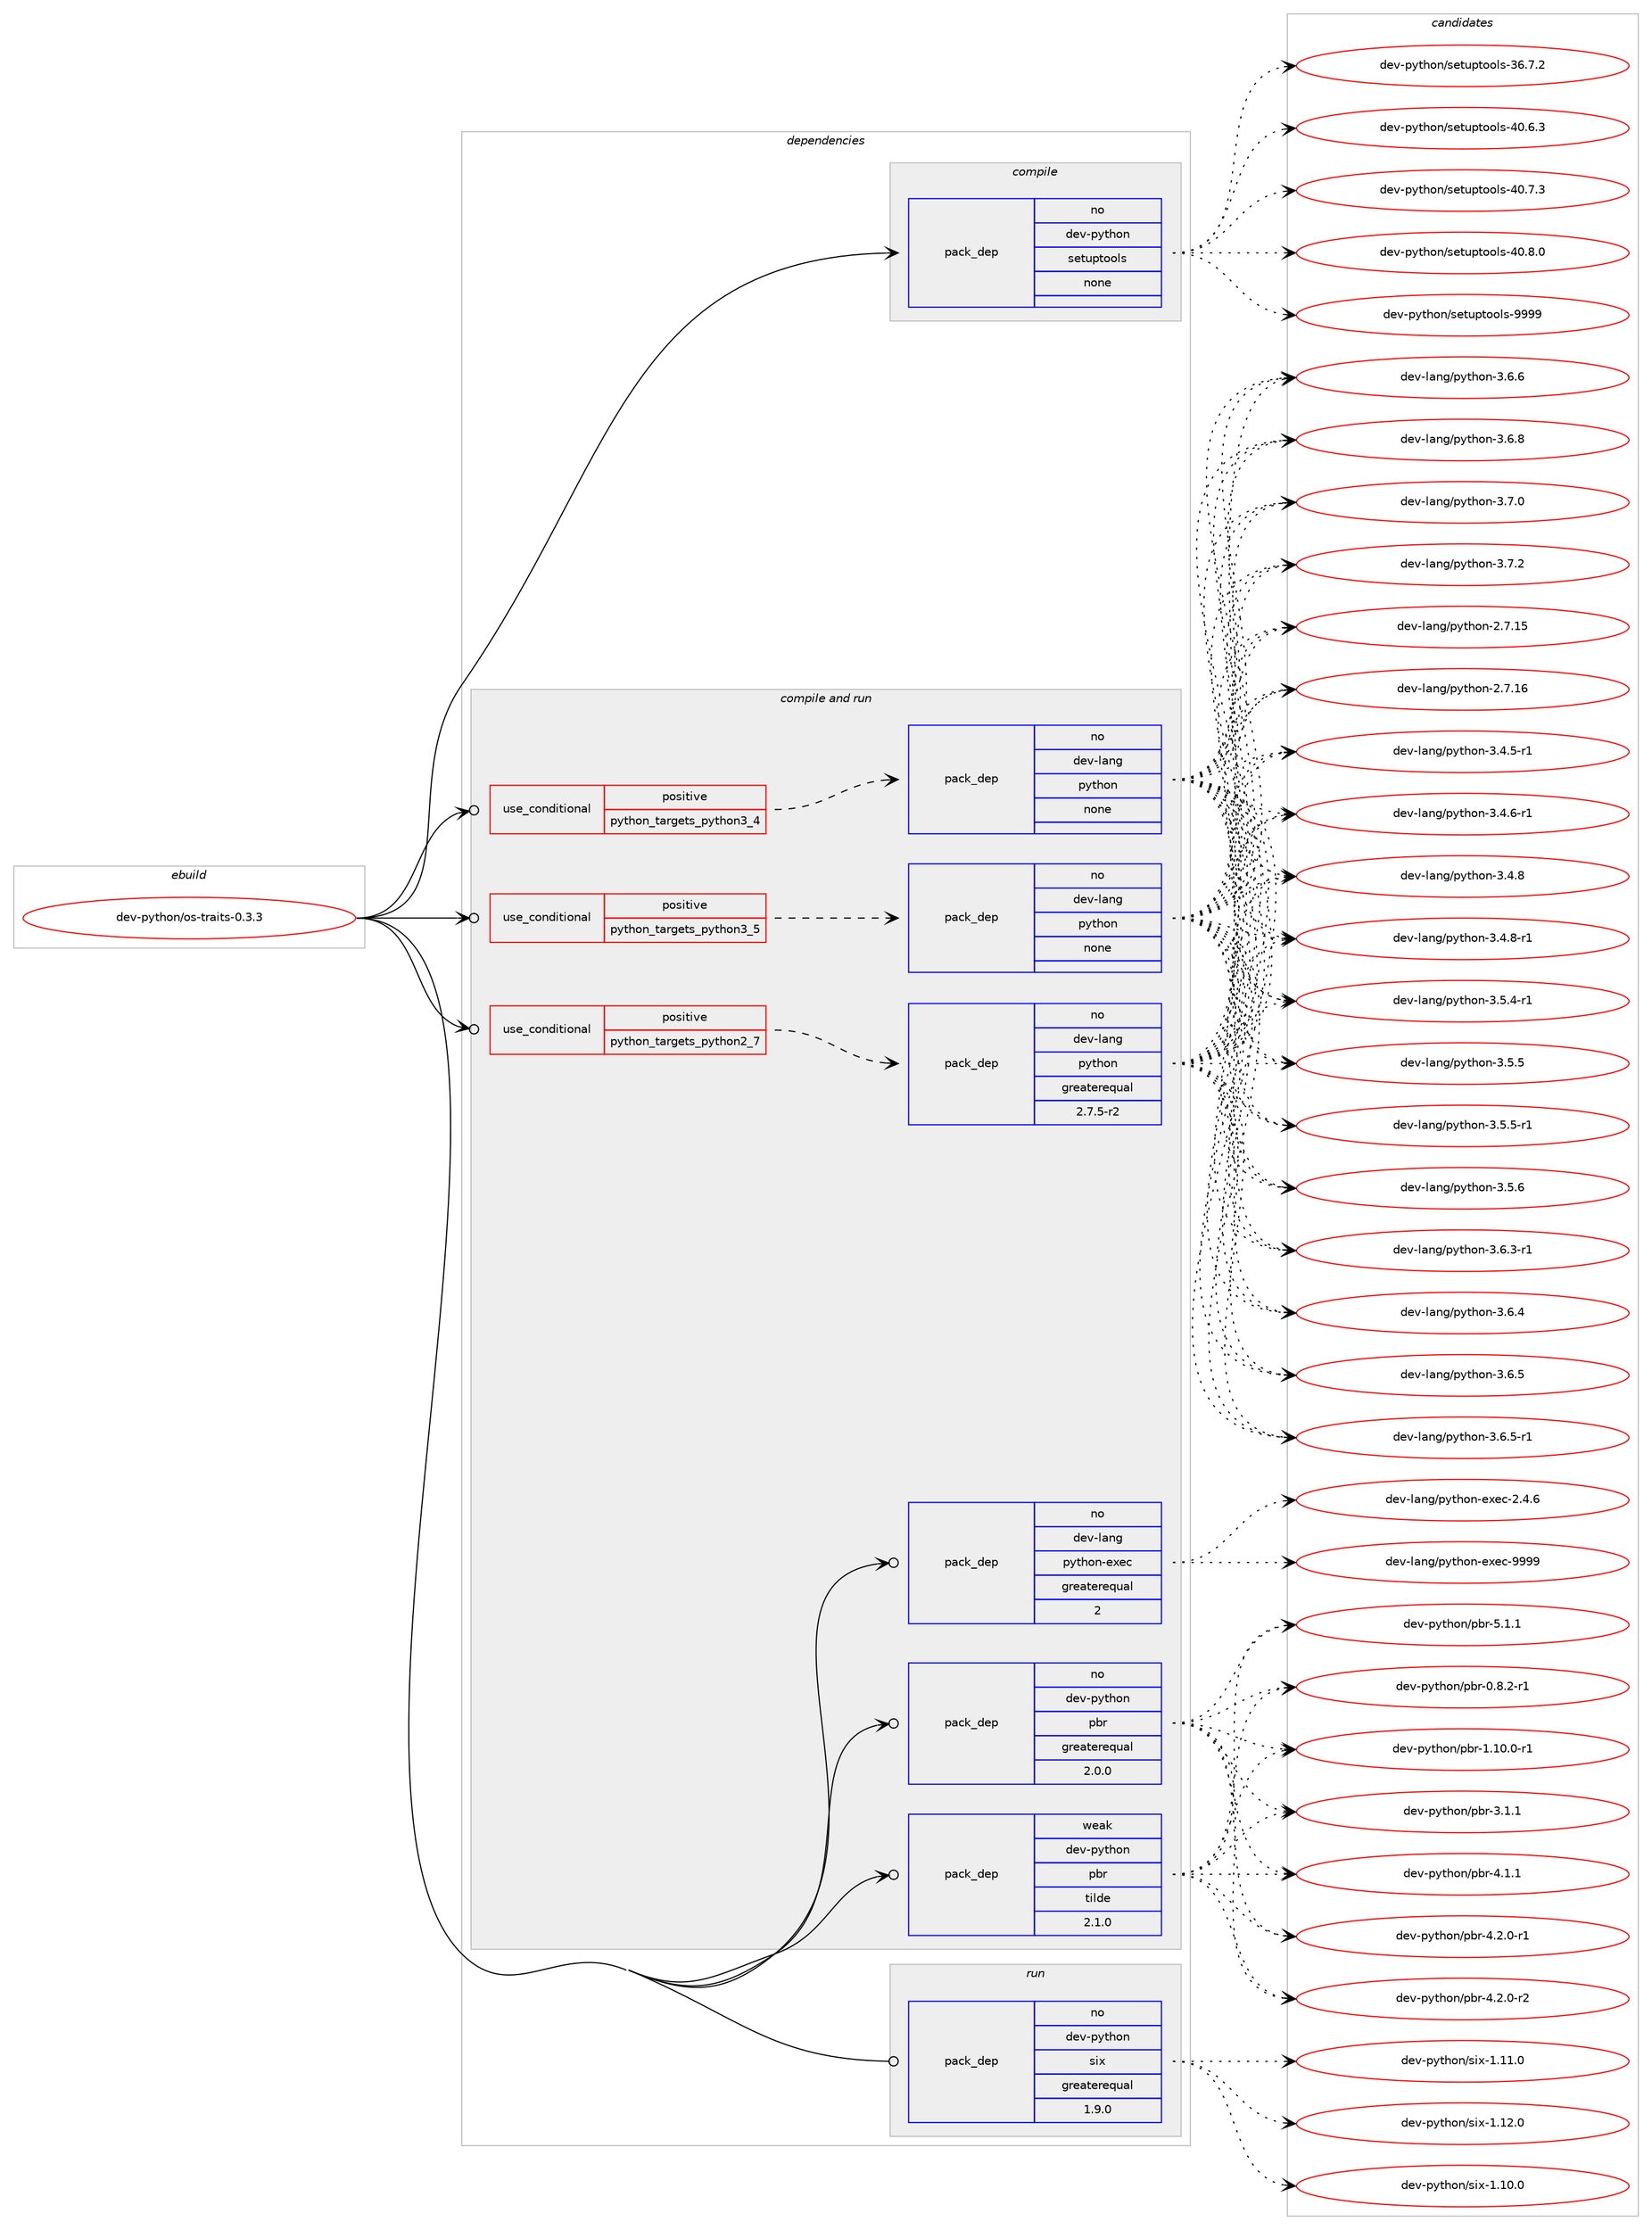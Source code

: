 digraph prolog {

# *************
# Graph options
# *************

newrank=true;
concentrate=true;
compound=true;
graph [rankdir=LR,fontname=Helvetica,fontsize=10,ranksep=1.5];#, ranksep=2.5, nodesep=0.2];
edge  [arrowhead=vee];
node  [fontname=Helvetica,fontsize=10];

# **********
# The ebuild
# **********

subgraph cluster_leftcol {
color=gray;
rank=same;
label=<<i>ebuild</i>>;
id [label="dev-python/os-traits-0.3.3", color=red, width=4, href="../dev-python/os-traits-0.3.3.svg"];
}

# ****************
# The dependencies
# ****************

subgraph cluster_midcol {
color=gray;
label=<<i>dependencies</i>>;
subgraph cluster_compile {
fillcolor="#eeeeee";
style=filled;
label=<<i>compile</i>>;
subgraph pack1020408 {
dependency1422309 [label=<<TABLE BORDER="0" CELLBORDER="1" CELLSPACING="0" CELLPADDING="4" WIDTH="220"><TR><TD ROWSPAN="6" CELLPADDING="30">pack_dep</TD></TR><TR><TD WIDTH="110">no</TD></TR><TR><TD>dev-python</TD></TR><TR><TD>setuptools</TD></TR><TR><TD>none</TD></TR><TR><TD></TD></TR></TABLE>>, shape=none, color=blue];
}
id:e -> dependency1422309:w [weight=20,style="solid",arrowhead="vee"];
}
subgraph cluster_compileandrun {
fillcolor="#eeeeee";
style=filled;
label=<<i>compile and run</i>>;
subgraph cond378624 {
dependency1422310 [label=<<TABLE BORDER="0" CELLBORDER="1" CELLSPACING="0" CELLPADDING="4"><TR><TD ROWSPAN="3" CELLPADDING="10">use_conditional</TD></TR><TR><TD>positive</TD></TR><TR><TD>python_targets_python2_7</TD></TR></TABLE>>, shape=none, color=red];
subgraph pack1020409 {
dependency1422311 [label=<<TABLE BORDER="0" CELLBORDER="1" CELLSPACING="0" CELLPADDING="4" WIDTH="220"><TR><TD ROWSPAN="6" CELLPADDING="30">pack_dep</TD></TR><TR><TD WIDTH="110">no</TD></TR><TR><TD>dev-lang</TD></TR><TR><TD>python</TD></TR><TR><TD>greaterequal</TD></TR><TR><TD>2.7.5-r2</TD></TR></TABLE>>, shape=none, color=blue];
}
dependency1422310:e -> dependency1422311:w [weight=20,style="dashed",arrowhead="vee"];
}
id:e -> dependency1422310:w [weight=20,style="solid",arrowhead="odotvee"];
subgraph cond378625 {
dependency1422312 [label=<<TABLE BORDER="0" CELLBORDER="1" CELLSPACING="0" CELLPADDING="4"><TR><TD ROWSPAN="3" CELLPADDING="10">use_conditional</TD></TR><TR><TD>positive</TD></TR><TR><TD>python_targets_python3_4</TD></TR></TABLE>>, shape=none, color=red];
subgraph pack1020410 {
dependency1422313 [label=<<TABLE BORDER="0" CELLBORDER="1" CELLSPACING="0" CELLPADDING="4" WIDTH="220"><TR><TD ROWSPAN="6" CELLPADDING="30">pack_dep</TD></TR><TR><TD WIDTH="110">no</TD></TR><TR><TD>dev-lang</TD></TR><TR><TD>python</TD></TR><TR><TD>none</TD></TR><TR><TD></TD></TR></TABLE>>, shape=none, color=blue];
}
dependency1422312:e -> dependency1422313:w [weight=20,style="dashed",arrowhead="vee"];
}
id:e -> dependency1422312:w [weight=20,style="solid",arrowhead="odotvee"];
subgraph cond378626 {
dependency1422314 [label=<<TABLE BORDER="0" CELLBORDER="1" CELLSPACING="0" CELLPADDING="4"><TR><TD ROWSPAN="3" CELLPADDING="10">use_conditional</TD></TR><TR><TD>positive</TD></TR><TR><TD>python_targets_python3_5</TD></TR></TABLE>>, shape=none, color=red];
subgraph pack1020411 {
dependency1422315 [label=<<TABLE BORDER="0" CELLBORDER="1" CELLSPACING="0" CELLPADDING="4" WIDTH="220"><TR><TD ROWSPAN="6" CELLPADDING="30">pack_dep</TD></TR><TR><TD WIDTH="110">no</TD></TR><TR><TD>dev-lang</TD></TR><TR><TD>python</TD></TR><TR><TD>none</TD></TR><TR><TD></TD></TR></TABLE>>, shape=none, color=blue];
}
dependency1422314:e -> dependency1422315:w [weight=20,style="dashed",arrowhead="vee"];
}
id:e -> dependency1422314:w [weight=20,style="solid",arrowhead="odotvee"];
subgraph pack1020412 {
dependency1422316 [label=<<TABLE BORDER="0" CELLBORDER="1" CELLSPACING="0" CELLPADDING="4" WIDTH="220"><TR><TD ROWSPAN="6" CELLPADDING="30">pack_dep</TD></TR><TR><TD WIDTH="110">no</TD></TR><TR><TD>dev-lang</TD></TR><TR><TD>python-exec</TD></TR><TR><TD>greaterequal</TD></TR><TR><TD>2</TD></TR></TABLE>>, shape=none, color=blue];
}
id:e -> dependency1422316:w [weight=20,style="solid",arrowhead="odotvee"];
subgraph pack1020413 {
dependency1422317 [label=<<TABLE BORDER="0" CELLBORDER="1" CELLSPACING="0" CELLPADDING="4" WIDTH="220"><TR><TD ROWSPAN="6" CELLPADDING="30">pack_dep</TD></TR><TR><TD WIDTH="110">no</TD></TR><TR><TD>dev-python</TD></TR><TR><TD>pbr</TD></TR><TR><TD>greaterequal</TD></TR><TR><TD>2.0.0</TD></TR></TABLE>>, shape=none, color=blue];
}
id:e -> dependency1422317:w [weight=20,style="solid",arrowhead="odotvee"];
subgraph pack1020414 {
dependency1422318 [label=<<TABLE BORDER="0" CELLBORDER="1" CELLSPACING="0" CELLPADDING="4" WIDTH="220"><TR><TD ROWSPAN="6" CELLPADDING="30">pack_dep</TD></TR><TR><TD WIDTH="110">weak</TD></TR><TR><TD>dev-python</TD></TR><TR><TD>pbr</TD></TR><TR><TD>tilde</TD></TR><TR><TD>2.1.0</TD></TR></TABLE>>, shape=none, color=blue];
}
id:e -> dependency1422318:w [weight=20,style="solid",arrowhead="odotvee"];
}
subgraph cluster_run {
fillcolor="#eeeeee";
style=filled;
label=<<i>run</i>>;
subgraph pack1020415 {
dependency1422319 [label=<<TABLE BORDER="0" CELLBORDER="1" CELLSPACING="0" CELLPADDING="4" WIDTH="220"><TR><TD ROWSPAN="6" CELLPADDING="30">pack_dep</TD></TR><TR><TD WIDTH="110">no</TD></TR><TR><TD>dev-python</TD></TR><TR><TD>six</TD></TR><TR><TD>greaterequal</TD></TR><TR><TD>1.9.0</TD></TR></TABLE>>, shape=none, color=blue];
}
id:e -> dependency1422319:w [weight=20,style="solid",arrowhead="odot"];
}
}

# **************
# The candidates
# **************

subgraph cluster_choices {
rank=same;
color=gray;
label=<<i>candidates</i>>;

subgraph choice1020408 {
color=black;
nodesep=1;
choice100101118451121211161041111104711510111611711211611111110811545515446554650 [label="dev-python/setuptools-36.7.2", color=red, width=4,href="../dev-python/setuptools-36.7.2.svg"];
choice100101118451121211161041111104711510111611711211611111110811545524846544651 [label="dev-python/setuptools-40.6.3", color=red, width=4,href="../dev-python/setuptools-40.6.3.svg"];
choice100101118451121211161041111104711510111611711211611111110811545524846554651 [label="dev-python/setuptools-40.7.3", color=red, width=4,href="../dev-python/setuptools-40.7.3.svg"];
choice100101118451121211161041111104711510111611711211611111110811545524846564648 [label="dev-python/setuptools-40.8.0", color=red, width=4,href="../dev-python/setuptools-40.8.0.svg"];
choice10010111845112121116104111110471151011161171121161111111081154557575757 [label="dev-python/setuptools-9999", color=red, width=4,href="../dev-python/setuptools-9999.svg"];
dependency1422309:e -> choice100101118451121211161041111104711510111611711211611111110811545515446554650:w [style=dotted,weight="100"];
dependency1422309:e -> choice100101118451121211161041111104711510111611711211611111110811545524846544651:w [style=dotted,weight="100"];
dependency1422309:e -> choice100101118451121211161041111104711510111611711211611111110811545524846554651:w [style=dotted,weight="100"];
dependency1422309:e -> choice100101118451121211161041111104711510111611711211611111110811545524846564648:w [style=dotted,weight="100"];
dependency1422309:e -> choice10010111845112121116104111110471151011161171121161111111081154557575757:w [style=dotted,weight="100"];
}
subgraph choice1020409 {
color=black;
nodesep=1;
choice10010111845108971101034711212111610411111045504655464953 [label="dev-lang/python-2.7.15", color=red, width=4,href="../dev-lang/python-2.7.15.svg"];
choice10010111845108971101034711212111610411111045504655464954 [label="dev-lang/python-2.7.16", color=red, width=4,href="../dev-lang/python-2.7.16.svg"];
choice1001011184510897110103471121211161041111104551465246534511449 [label="dev-lang/python-3.4.5-r1", color=red, width=4,href="../dev-lang/python-3.4.5-r1.svg"];
choice1001011184510897110103471121211161041111104551465246544511449 [label="dev-lang/python-3.4.6-r1", color=red, width=4,href="../dev-lang/python-3.4.6-r1.svg"];
choice100101118451089711010347112121116104111110455146524656 [label="dev-lang/python-3.4.8", color=red, width=4,href="../dev-lang/python-3.4.8.svg"];
choice1001011184510897110103471121211161041111104551465246564511449 [label="dev-lang/python-3.4.8-r1", color=red, width=4,href="../dev-lang/python-3.4.8-r1.svg"];
choice1001011184510897110103471121211161041111104551465346524511449 [label="dev-lang/python-3.5.4-r1", color=red, width=4,href="../dev-lang/python-3.5.4-r1.svg"];
choice100101118451089711010347112121116104111110455146534653 [label="dev-lang/python-3.5.5", color=red, width=4,href="../dev-lang/python-3.5.5.svg"];
choice1001011184510897110103471121211161041111104551465346534511449 [label="dev-lang/python-3.5.5-r1", color=red, width=4,href="../dev-lang/python-3.5.5-r1.svg"];
choice100101118451089711010347112121116104111110455146534654 [label="dev-lang/python-3.5.6", color=red, width=4,href="../dev-lang/python-3.5.6.svg"];
choice1001011184510897110103471121211161041111104551465446514511449 [label="dev-lang/python-3.6.3-r1", color=red, width=4,href="../dev-lang/python-3.6.3-r1.svg"];
choice100101118451089711010347112121116104111110455146544652 [label="dev-lang/python-3.6.4", color=red, width=4,href="../dev-lang/python-3.6.4.svg"];
choice100101118451089711010347112121116104111110455146544653 [label="dev-lang/python-3.6.5", color=red, width=4,href="../dev-lang/python-3.6.5.svg"];
choice1001011184510897110103471121211161041111104551465446534511449 [label="dev-lang/python-3.6.5-r1", color=red, width=4,href="../dev-lang/python-3.6.5-r1.svg"];
choice100101118451089711010347112121116104111110455146544654 [label="dev-lang/python-3.6.6", color=red, width=4,href="../dev-lang/python-3.6.6.svg"];
choice100101118451089711010347112121116104111110455146544656 [label="dev-lang/python-3.6.8", color=red, width=4,href="../dev-lang/python-3.6.8.svg"];
choice100101118451089711010347112121116104111110455146554648 [label="dev-lang/python-3.7.0", color=red, width=4,href="../dev-lang/python-3.7.0.svg"];
choice100101118451089711010347112121116104111110455146554650 [label="dev-lang/python-3.7.2", color=red, width=4,href="../dev-lang/python-3.7.2.svg"];
dependency1422311:e -> choice10010111845108971101034711212111610411111045504655464953:w [style=dotted,weight="100"];
dependency1422311:e -> choice10010111845108971101034711212111610411111045504655464954:w [style=dotted,weight="100"];
dependency1422311:e -> choice1001011184510897110103471121211161041111104551465246534511449:w [style=dotted,weight="100"];
dependency1422311:e -> choice1001011184510897110103471121211161041111104551465246544511449:w [style=dotted,weight="100"];
dependency1422311:e -> choice100101118451089711010347112121116104111110455146524656:w [style=dotted,weight="100"];
dependency1422311:e -> choice1001011184510897110103471121211161041111104551465246564511449:w [style=dotted,weight="100"];
dependency1422311:e -> choice1001011184510897110103471121211161041111104551465346524511449:w [style=dotted,weight="100"];
dependency1422311:e -> choice100101118451089711010347112121116104111110455146534653:w [style=dotted,weight="100"];
dependency1422311:e -> choice1001011184510897110103471121211161041111104551465346534511449:w [style=dotted,weight="100"];
dependency1422311:e -> choice100101118451089711010347112121116104111110455146534654:w [style=dotted,weight="100"];
dependency1422311:e -> choice1001011184510897110103471121211161041111104551465446514511449:w [style=dotted,weight="100"];
dependency1422311:e -> choice100101118451089711010347112121116104111110455146544652:w [style=dotted,weight="100"];
dependency1422311:e -> choice100101118451089711010347112121116104111110455146544653:w [style=dotted,weight="100"];
dependency1422311:e -> choice1001011184510897110103471121211161041111104551465446534511449:w [style=dotted,weight="100"];
dependency1422311:e -> choice100101118451089711010347112121116104111110455146544654:w [style=dotted,weight="100"];
dependency1422311:e -> choice100101118451089711010347112121116104111110455146544656:w [style=dotted,weight="100"];
dependency1422311:e -> choice100101118451089711010347112121116104111110455146554648:w [style=dotted,weight="100"];
dependency1422311:e -> choice100101118451089711010347112121116104111110455146554650:w [style=dotted,weight="100"];
}
subgraph choice1020410 {
color=black;
nodesep=1;
choice10010111845108971101034711212111610411111045504655464953 [label="dev-lang/python-2.7.15", color=red, width=4,href="../dev-lang/python-2.7.15.svg"];
choice10010111845108971101034711212111610411111045504655464954 [label="dev-lang/python-2.7.16", color=red, width=4,href="../dev-lang/python-2.7.16.svg"];
choice1001011184510897110103471121211161041111104551465246534511449 [label="dev-lang/python-3.4.5-r1", color=red, width=4,href="../dev-lang/python-3.4.5-r1.svg"];
choice1001011184510897110103471121211161041111104551465246544511449 [label="dev-lang/python-3.4.6-r1", color=red, width=4,href="../dev-lang/python-3.4.6-r1.svg"];
choice100101118451089711010347112121116104111110455146524656 [label="dev-lang/python-3.4.8", color=red, width=4,href="../dev-lang/python-3.4.8.svg"];
choice1001011184510897110103471121211161041111104551465246564511449 [label="dev-lang/python-3.4.8-r1", color=red, width=4,href="../dev-lang/python-3.4.8-r1.svg"];
choice1001011184510897110103471121211161041111104551465346524511449 [label="dev-lang/python-3.5.4-r1", color=red, width=4,href="../dev-lang/python-3.5.4-r1.svg"];
choice100101118451089711010347112121116104111110455146534653 [label="dev-lang/python-3.5.5", color=red, width=4,href="../dev-lang/python-3.5.5.svg"];
choice1001011184510897110103471121211161041111104551465346534511449 [label="dev-lang/python-3.5.5-r1", color=red, width=4,href="../dev-lang/python-3.5.5-r1.svg"];
choice100101118451089711010347112121116104111110455146534654 [label="dev-lang/python-3.5.6", color=red, width=4,href="../dev-lang/python-3.5.6.svg"];
choice1001011184510897110103471121211161041111104551465446514511449 [label="dev-lang/python-3.6.3-r1", color=red, width=4,href="../dev-lang/python-3.6.3-r1.svg"];
choice100101118451089711010347112121116104111110455146544652 [label="dev-lang/python-3.6.4", color=red, width=4,href="../dev-lang/python-3.6.4.svg"];
choice100101118451089711010347112121116104111110455146544653 [label="dev-lang/python-3.6.5", color=red, width=4,href="../dev-lang/python-3.6.5.svg"];
choice1001011184510897110103471121211161041111104551465446534511449 [label="dev-lang/python-3.6.5-r1", color=red, width=4,href="../dev-lang/python-3.6.5-r1.svg"];
choice100101118451089711010347112121116104111110455146544654 [label="dev-lang/python-3.6.6", color=red, width=4,href="../dev-lang/python-3.6.6.svg"];
choice100101118451089711010347112121116104111110455146544656 [label="dev-lang/python-3.6.8", color=red, width=4,href="../dev-lang/python-3.6.8.svg"];
choice100101118451089711010347112121116104111110455146554648 [label="dev-lang/python-3.7.0", color=red, width=4,href="../dev-lang/python-3.7.0.svg"];
choice100101118451089711010347112121116104111110455146554650 [label="dev-lang/python-3.7.2", color=red, width=4,href="../dev-lang/python-3.7.2.svg"];
dependency1422313:e -> choice10010111845108971101034711212111610411111045504655464953:w [style=dotted,weight="100"];
dependency1422313:e -> choice10010111845108971101034711212111610411111045504655464954:w [style=dotted,weight="100"];
dependency1422313:e -> choice1001011184510897110103471121211161041111104551465246534511449:w [style=dotted,weight="100"];
dependency1422313:e -> choice1001011184510897110103471121211161041111104551465246544511449:w [style=dotted,weight="100"];
dependency1422313:e -> choice100101118451089711010347112121116104111110455146524656:w [style=dotted,weight="100"];
dependency1422313:e -> choice1001011184510897110103471121211161041111104551465246564511449:w [style=dotted,weight="100"];
dependency1422313:e -> choice1001011184510897110103471121211161041111104551465346524511449:w [style=dotted,weight="100"];
dependency1422313:e -> choice100101118451089711010347112121116104111110455146534653:w [style=dotted,weight="100"];
dependency1422313:e -> choice1001011184510897110103471121211161041111104551465346534511449:w [style=dotted,weight="100"];
dependency1422313:e -> choice100101118451089711010347112121116104111110455146534654:w [style=dotted,weight="100"];
dependency1422313:e -> choice1001011184510897110103471121211161041111104551465446514511449:w [style=dotted,weight="100"];
dependency1422313:e -> choice100101118451089711010347112121116104111110455146544652:w [style=dotted,weight="100"];
dependency1422313:e -> choice100101118451089711010347112121116104111110455146544653:w [style=dotted,weight="100"];
dependency1422313:e -> choice1001011184510897110103471121211161041111104551465446534511449:w [style=dotted,weight="100"];
dependency1422313:e -> choice100101118451089711010347112121116104111110455146544654:w [style=dotted,weight="100"];
dependency1422313:e -> choice100101118451089711010347112121116104111110455146544656:w [style=dotted,weight="100"];
dependency1422313:e -> choice100101118451089711010347112121116104111110455146554648:w [style=dotted,weight="100"];
dependency1422313:e -> choice100101118451089711010347112121116104111110455146554650:w [style=dotted,weight="100"];
}
subgraph choice1020411 {
color=black;
nodesep=1;
choice10010111845108971101034711212111610411111045504655464953 [label="dev-lang/python-2.7.15", color=red, width=4,href="../dev-lang/python-2.7.15.svg"];
choice10010111845108971101034711212111610411111045504655464954 [label="dev-lang/python-2.7.16", color=red, width=4,href="../dev-lang/python-2.7.16.svg"];
choice1001011184510897110103471121211161041111104551465246534511449 [label="dev-lang/python-3.4.5-r1", color=red, width=4,href="../dev-lang/python-3.4.5-r1.svg"];
choice1001011184510897110103471121211161041111104551465246544511449 [label="dev-lang/python-3.4.6-r1", color=red, width=4,href="../dev-lang/python-3.4.6-r1.svg"];
choice100101118451089711010347112121116104111110455146524656 [label="dev-lang/python-3.4.8", color=red, width=4,href="../dev-lang/python-3.4.8.svg"];
choice1001011184510897110103471121211161041111104551465246564511449 [label="dev-lang/python-3.4.8-r1", color=red, width=4,href="../dev-lang/python-3.4.8-r1.svg"];
choice1001011184510897110103471121211161041111104551465346524511449 [label="dev-lang/python-3.5.4-r1", color=red, width=4,href="../dev-lang/python-3.5.4-r1.svg"];
choice100101118451089711010347112121116104111110455146534653 [label="dev-lang/python-3.5.5", color=red, width=4,href="../dev-lang/python-3.5.5.svg"];
choice1001011184510897110103471121211161041111104551465346534511449 [label="dev-lang/python-3.5.5-r1", color=red, width=4,href="../dev-lang/python-3.5.5-r1.svg"];
choice100101118451089711010347112121116104111110455146534654 [label="dev-lang/python-3.5.6", color=red, width=4,href="../dev-lang/python-3.5.6.svg"];
choice1001011184510897110103471121211161041111104551465446514511449 [label="dev-lang/python-3.6.3-r1", color=red, width=4,href="../dev-lang/python-3.6.3-r1.svg"];
choice100101118451089711010347112121116104111110455146544652 [label="dev-lang/python-3.6.4", color=red, width=4,href="../dev-lang/python-3.6.4.svg"];
choice100101118451089711010347112121116104111110455146544653 [label="dev-lang/python-3.6.5", color=red, width=4,href="../dev-lang/python-3.6.5.svg"];
choice1001011184510897110103471121211161041111104551465446534511449 [label="dev-lang/python-3.6.5-r1", color=red, width=4,href="../dev-lang/python-3.6.5-r1.svg"];
choice100101118451089711010347112121116104111110455146544654 [label="dev-lang/python-3.6.6", color=red, width=4,href="../dev-lang/python-3.6.6.svg"];
choice100101118451089711010347112121116104111110455146544656 [label="dev-lang/python-3.6.8", color=red, width=4,href="../dev-lang/python-3.6.8.svg"];
choice100101118451089711010347112121116104111110455146554648 [label="dev-lang/python-3.7.0", color=red, width=4,href="../dev-lang/python-3.7.0.svg"];
choice100101118451089711010347112121116104111110455146554650 [label="dev-lang/python-3.7.2", color=red, width=4,href="../dev-lang/python-3.7.2.svg"];
dependency1422315:e -> choice10010111845108971101034711212111610411111045504655464953:w [style=dotted,weight="100"];
dependency1422315:e -> choice10010111845108971101034711212111610411111045504655464954:w [style=dotted,weight="100"];
dependency1422315:e -> choice1001011184510897110103471121211161041111104551465246534511449:w [style=dotted,weight="100"];
dependency1422315:e -> choice1001011184510897110103471121211161041111104551465246544511449:w [style=dotted,weight="100"];
dependency1422315:e -> choice100101118451089711010347112121116104111110455146524656:w [style=dotted,weight="100"];
dependency1422315:e -> choice1001011184510897110103471121211161041111104551465246564511449:w [style=dotted,weight="100"];
dependency1422315:e -> choice1001011184510897110103471121211161041111104551465346524511449:w [style=dotted,weight="100"];
dependency1422315:e -> choice100101118451089711010347112121116104111110455146534653:w [style=dotted,weight="100"];
dependency1422315:e -> choice1001011184510897110103471121211161041111104551465346534511449:w [style=dotted,weight="100"];
dependency1422315:e -> choice100101118451089711010347112121116104111110455146534654:w [style=dotted,weight="100"];
dependency1422315:e -> choice1001011184510897110103471121211161041111104551465446514511449:w [style=dotted,weight="100"];
dependency1422315:e -> choice100101118451089711010347112121116104111110455146544652:w [style=dotted,weight="100"];
dependency1422315:e -> choice100101118451089711010347112121116104111110455146544653:w [style=dotted,weight="100"];
dependency1422315:e -> choice1001011184510897110103471121211161041111104551465446534511449:w [style=dotted,weight="100"];
dependency1422315:e -> choice100101118451089711010347112121116104111110455146544654:w [style=dotted,weight="100"];
dependency1422315:e -> choice100101118451089711010347112121116104111110455146544656:w [style=dotted,weight="100"];
dependency1422315:e -> choice100101118451089711010347112121116104111110455146554648:w [style=dotted,weight="100"];
dependency1422315:e -> choice100101118451089711010347112121116104111110455146554650:w [style=dotted,weight="100"];
}
subgraph choice1020412 {
color=black;
nodesep=1;
choice1001011184510897110103471121211161041111104510112010199455046524654 [label="dev-lang/python-exec-2.4.6", color=red, width=4,href="../dev-lang/python-exec-2.4.6.svg"];
choice10010111845108971101034711212111610411111045101120101994557575757 [label="dev-lang/python-exec-9999", color=red, width=4,href="../dev-lang/python-exec-9999.svg"];
dependency1422316:e -> choice1001011184510897110103471121211161041111104510112010199455046524654:w [style=dotted,weight="100"];
dependency1422316:e -> choice10010111845108971101034711212111610411111045101120101994557575757:w [style=dotted,weight="100"];
}
subgraph choice1020413 {
color=black;
nodesep=1;
choice1001011184511212111610411111047112981144548465646504511449 [label="dev-python/pbr-0.8.2-r1", color=red, width=4,href="../dev-python/pbr-0.8.2-r1.svg"];
choice100101118451121211161041111104711298114454946494846484511449 [label="dev-python/pbr-1.10.0-r1", color=red, width=4,href="../dev-python/pbr-1.10.0-r1.svg"];
choice100101118451121211161041111104711298114455146494649 [label="dev-python/pbr-3.1.1", color=red, width=4,href="../dev-python/pbr-3.1.1.svg"];
choice100101118451121211161041111104711298114455246494649 [label="dev-python/pbr-4.1.1", color=red, width=4,href="../dev-python/pbr-4.1.1.svg"];
choice1001011184511212111610411111047112981144552465046484511449 [label="dev-python/pbr-4.2.0-r1", color=red, width=4,href="../dev-python/pbr-4.2.0-r1.svg"];
choice1001011184511212111610411111047112981144552465046484511450 [label="dev-python/pbr-4.2.0-r2", color=red, width=4,href="../dev-python/pbr-4.2.0-r2.svg"];
choice100101118451121211161041111104711298114455346494649 [label="dev-python/pbr-5.1.1", color=red, width=4,href="../dev-python/pbr-5.1.1.svg"];
dependency1422317:e -> choice1001011184511212111610411111047112981144548465646504511449:w [style=dotted,weight="100"];
dependency1422317:e -> choice100101118451121211161041111104711298114454946494846484511449:w [style=dotted,weight="100"];
dependency1422317:e -> choice100101118451121211161041111104711298114455146494649:w [style=dotted,weight="100"];
dependency1422317:e -> choice100101118451121211161041111104711298114455246494649:w [style=dotted,weight="100"];
dependency1422317:e -> choice1001011184511212111610411111047112981144552465046484511449:w [style=dotted,weight="100"];
dependency1422317:e -> choice1001011184511212111610411111047112981144552465046484511450:w [style=dotted,weight="100"];
dependency1422317:e -> choice100101118451121211161041111104711298114455346494649:w [style=dotted,weight="100"];
}
subgraph choice1020414 {
color=black;
nodesep=1;
choice1001011184511212111610411111047112981144548465646504511449 [label="dev-python/pbr-0.8.2-r1", color=red, width=4,href="../dev-python/pbr-0.8.2-r1.svg"];
choice100101118451121211161041111104711298114454946494846484511449 [label="dev-python/pbr-1.10.0-r1", color=red, width=4,href="../dev-python/pbr-1.10.0-r1.svg"];
choice100101118451121211161041111104711298114455146494649 [label="dev-python/pbr-3.1.1", color=red, width=4,href="../dev-python/pbr-3.1.1.svg"];
choice100101118451121211161041111104711298114455246494649 [label="dev-python/pbr-4.1.1", color=red, width=4,href="../dev-python/pbr-4.1.1.svg"];
choice1001011184511212111610411111047112981144552465046484511449 [label="dev-python/pbr-4.2.0-r1", color=red, width=4,href="../dev-python/pbr-4.2.0-r1.svg"];
choice1001011184511212111610411111047112981144552465046484511450 [label="dev-python/pbr-4.2.0-r2", color=red, width=4,href="../dev-python/pbr-4.2.0-r2.svg"];
choice100101118451121211161041111104711298114455346494649 [label="dev-python/pbr-5.1.1", color=red, width=4,href="../dev-python/pbr-5.1.1.svg"];
dependency1422318:e -> choice1001011184511212111610411111047112981144548465646504511449:w [style=dotted,weight="100"];
dependency1422318:e -> choice100101118451121211161041111104711298114454946494846484511449:w [style=dotted,weight="100"];
dependency1422318:e -> choice100101118451121211161041111104711298114455146494649:w [style=dotted,weight="100"];
dependency1422318:e -> choice100101118451121211161041111104711298114455246494649:w [style=dotted,weight="100"];
dependency1422318:e -> choice1001011184511212111610411111047112981144552465046484511449:w [style=dotted,weight="100"];
dependency1422318:e -> choice1001011184511212111610411111047112981144552465046484511450:w [style=dotted,weight="100"];
dependency1422318:e -> choice100101118451121211161041111104711298114455346494649:w [style=dotted,weight="100"];
}
subgraph choice1020415 {
color=black;
nodesep=1;
choice100101118451121211161041111104711510512045494649484648 [label="dev-python/six-1.10.0", color=red, width=4,href="../dev-python/six-1.10.0.svg"];
choice100101118451121211161041111104711510512045494649494648 [label="dev-python/six-1.11.0", color=red, width=4,href="../dev-python/six-1.11.0.svg"];
choice100101118451121211161041111104711510512045494649504648 [label="dev-python/six-1.12.0", color=red, width=4,href="../dev-python/six-1.12.0.svg"];
dependency1422319:e -> choice100101118451121211161041111104711510512045494649484648:w [style=dotted,weight="100"];
dependency1422319:e -> choice100101118451121211161041111104711510512045494649494648:w [style=dotted,weight="100"];
dependency1422319:e -> choice100101118451121211161041111104711510512045494649504648:w [style=dotted,weight="100"];
}
}

}
